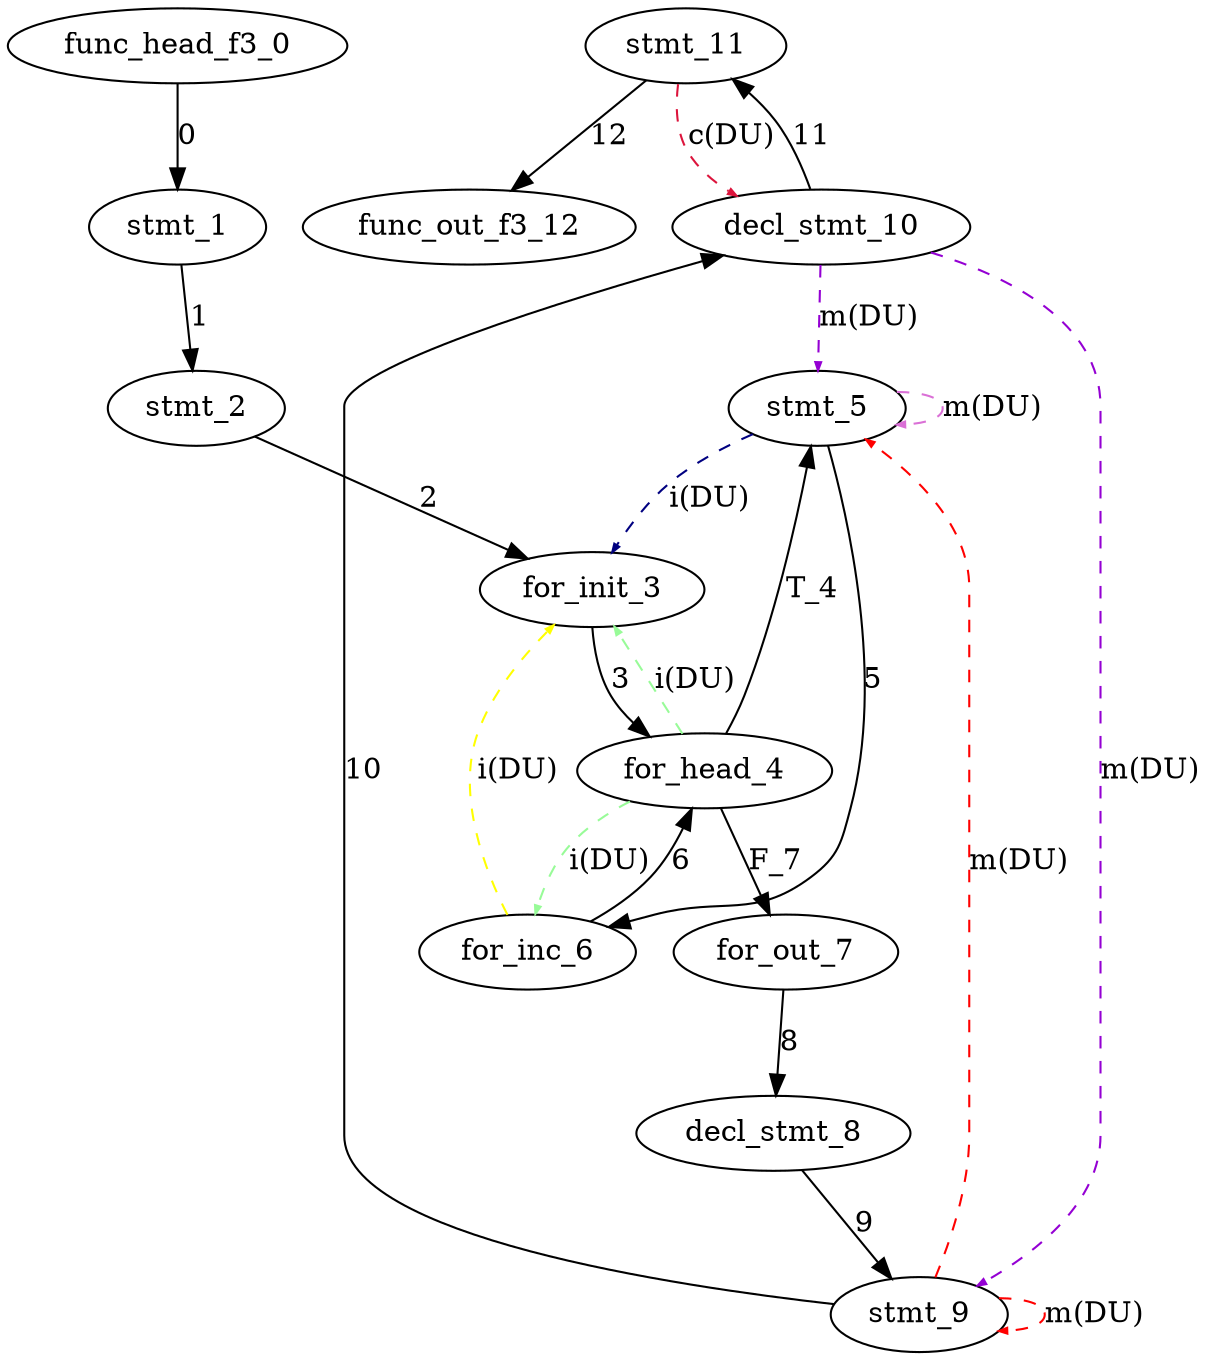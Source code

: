 digraph G {
func_out_f3_12[label="func_out_f3_12"];
decl_stmt_10[label="decl_stmt_10"];
decl_stmt_10 -> stmt_5[label="m(DU)",color=darkviolet,style=dashed,arrowsize=0.4];
decl_stmt_10 -> stmt_9[label="m(DU)",color=darkviolet,style=dashed,arrowsize=0.4];
for_init_3[label="for_init_3"];
for_head_4[label="for_head_4"];
for_head_4 -> for_init_3[label="i(DU)",color=palegreen,style=dashed,arrowsize=0.4];
for_head_4 -> for_inc_6[label="i(DU)",color=palegreen,style=dashed,arrowsize=0.4];
stmt_9[label="stmt_9"];
stmt_9 -> stmt_9[label="m(DU)",color=red,style=dashed,arrowsize=0.4];
stmt_9 -> stmt_5[label="m(DU)",color=red,style=dashed,arrowsize=0.4];
for_inc_6[label="for_inc_6"];
for_inc_6 -> for_init_3[label="i(DU)",color=yellow,style=dashed,arrowsize=0.4];
stmt_5[label="stmt_5"];
stmt_5 -> stmt_5[label="m(DU)",color=orchid,style=dashed,arrowsize=0.4];
stmt_5 -> for_init_3[label="i(DU)",color=navy,style=dashed,arrowsize=0.4];
stmt_2[label="stmt_2"];
for_out_7[label="for_out_7"];
stmt_1[label="stmt_1"];
stmt_11[label="stmt_11"];
stmt_11 -> decl_stmt_10[label="c(DU)",color=crimson,style=dashed,arrowsize=0.4];
decl_stmt_8[label="decl_stmt_8"];
func_head_f3_0[label="func_head_f3_0"];
decl_stmt_8 -> stmt_9[label="9"];
for_out_7 -> decl_stmt_8[label="8"];
for_inc_6 -> for_head_4[label="6"];
stmt_5 -> for_inc_6[label="5"];
stmt_11 -> func_out_f3_12[label="12"];
for_head_4 -> for_out_7[label="F_7"];
for_init_3 -> for_head_4[label="3"];
decl_stmt_10 -> stmt_11[label="11"];
stmt_2 -> for_init_3[label="2"];
stmt_9 -> decl_stmt_10[label="10"];
stmt_1 -> stmt_2[label="1"];
func_head_f3_0 -> stmt_1[label="0"];
for_head_4 -> stmt_5[label="T_4"];
 }